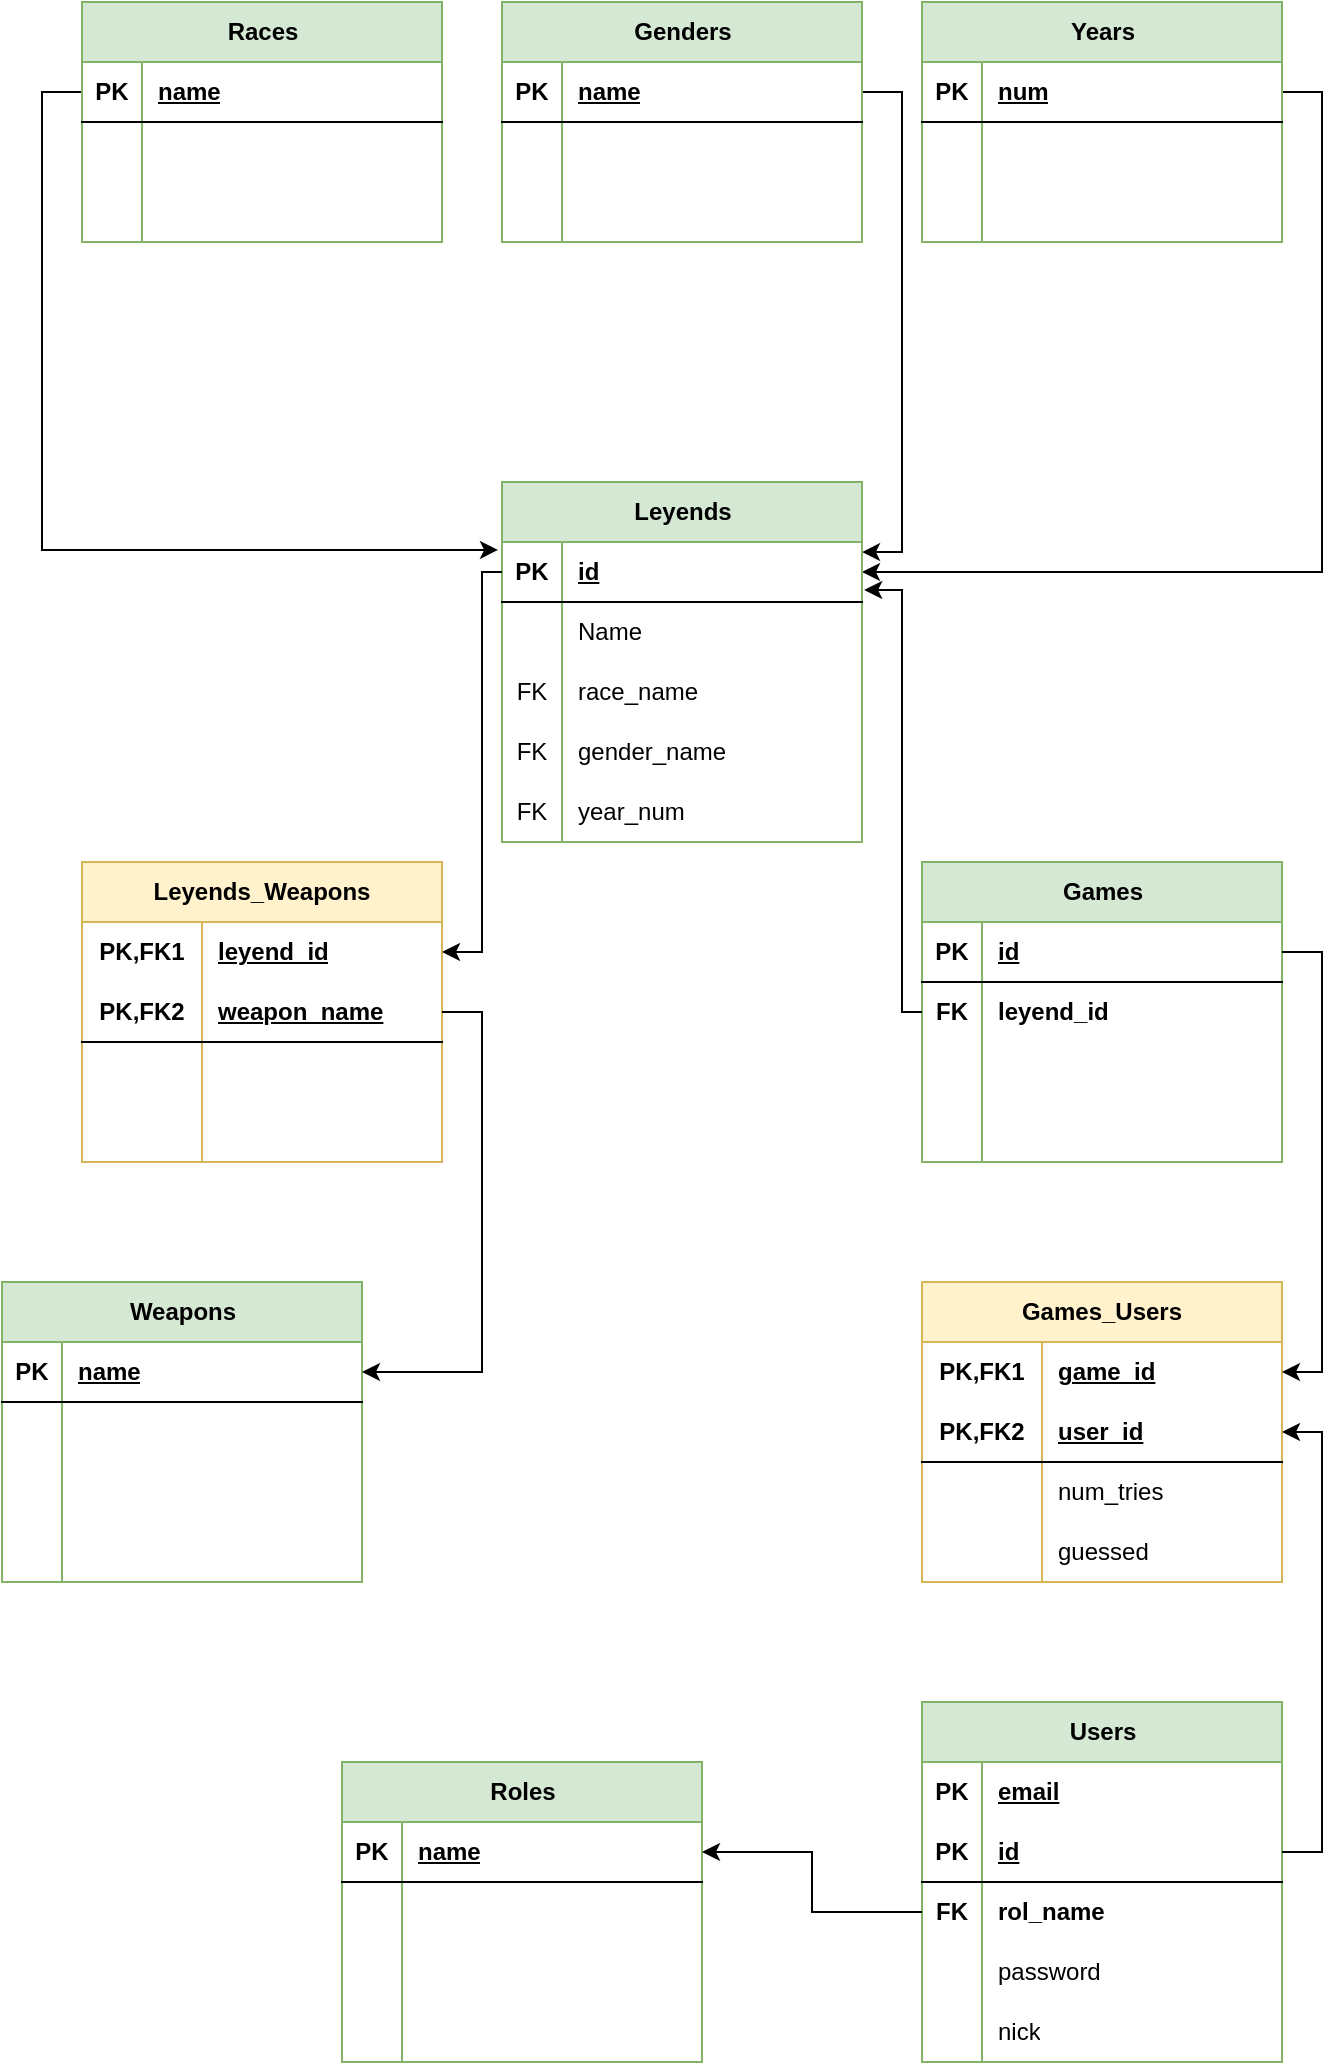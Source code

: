 <mxfile version="21.3.2" type="github">
  <diagram name="Página-1" id="zvZa4uPFHQT94W2VzFwk">
    <mxGraphModel dx="839" dy="446" grid="1" gridSize="10" guides="1" tooltips="1" connect="1" arrows="1" fold="1" page="1" pageScale="1" pageWidth="827" pageHeight="1169" math="0" shadow="0">
      <root>
        <mxCell id="0" />
        <mxCell id="1" parent="0" />
        <mxCell id="nG2-c7bgNQHxr9DaK_Fc-66" style="edgeStyle=orthogonalEdgeStyle;rounded=0;orthogonalLoop=1;jettySize=auto;html=1;entryX=-0.011;entryY=0.133;entryDx=0;entryDy=0;exitX=0;exitY=0.5;exitDx=0;exitDy=0;entryPerimeter=0;" parent="1" source="nG2-c7bgNQHxr9DaK_Fc-2" target="nG2-c7bgNQHxr9DaK_Fc-54" edge="1">
          <mxGeometry relative="1" as="geometry" />
        </mxCell>
        <mxCell id="nG2-c7bgNQHxr9DaK_Fc-1" value="Races" style="shape=table;startSize=30;container=1;collapsible=1;childLayout=tableLayout;fixedRows=1;rowLines=0;fontStyle=1;align=center;resizeLast=1;html=1;fillColor=#d5e8d4;strokeColor=#82b366;" parent="1" vertex="1">
          <mxGeometry x="70" y="80" width="180" height="120" as="geometry" />
        </mxCell>
        <mxCell id="nG2-c7bgNQHxr9DaK_Fc-2" value="" style="shape=tableRow;horizontal=0;startSize=0;swimlaneHead=0;swimlaneBody=0;fillColor=none;collapsible=0;dropTarget=0;points=[[0,0.5],[1,0.5]];portConstraint=eastwest;top=0;left=0;right=0;bottom=1;" parent="nG2-c7bgNQHxr9DaK_Fc-1" vertex="1">
          <mxGeometry y="30" width="180" height="30" as="geometry" />
        </mxCell>
        <mxCell id="nG2-c7bgNQHxr9DaK_Fc-3" value="PK" style="shape=partialRectangle;connectable=0;fillColor=none;top=0;left=0;bottom=0;right=0;fontStyle=1;overflow=hidden;whiteSpace=wrap;html=1;" parent="nG2-c7bgNQHxr9DaK_Fc-2" vertex="1">
          <mxGeometry width="30" height="30" as="geometry">
            <mxRectangle width="30" height="30" as="alternateBounds" />
          </mxGeometry>
        </mxCell>
        <mxCell id="nG2-c7bgNQHxr9DaK_Fc-4" value="name" style="shape=partialRectangle;connectable=0;fillColor=none;top=0;left=0;bottom=0;right=0;align=left;spacingLeft=6;fontStyle=5;overflow=hidden;whiteSpace=wrap;html=1;" parent="nG2-c7bgNQHxr9DaK_Fc-2" vertex="1">
          <mxGeometry x="30" width="150" height="30" as="geometry">
            <mxRectangle width="150" height="30" as="alternateBounds" />
          </mxGeometry>
        </mxCell>
        <mxCell id="nG2-c7bgNQHxr9DaK_Fc-8" value="" style="shape=tableRow;horizontal=0;startSize=0;swimlaneHead=0;swimlaneBody=0;fillColor=none;collapsible=0;dropTarget=0;points=[[0,0.5],[1,0.5]];portConstraint=eastwest;top=0;left=0;right=0;bottom=0;" parent="nG2-c7bgNQHxr9DaK_Fc-1" vertex="1">
          <mxGeometry y="60" width="180" height="30" as="geometry" />
        </mxCell>
        <mxCell id="nG2-c7bgNQHxr9DaK_Fc-9" value="" style="shape=partialRectangle;connectable=0;fillColor=none;top=0;left=0;bottom=0;right=0;editable=1;overflow=hidden;whiteSpace=wrap;html=1;" parent="nG2-c7bgNQHxr9DaK_Fc-8" vertex="1">
          <mxGeometry width="30" height="30" as="geometry">
            <mxRectangle width="30" height="30" as="alternateBounds" />
          </mxGeometry>
        </mxCell>
        <mxCell id="nG2-c7bgNQHxr9DaK_Fc-10" value="" style="shape=partialRectangle;connectable=0;fillColor=none;top=0;left=0;bottom=0;right=0;align=left;spacingLeft=6;overflow=hidden;whiteSpace=wrap;html=1;" parent="nG2-c7bgNQHxr9DaK_Fc-8" vertex="1">
          <mxGeometry x="30" width="150" height="30" as="geometry">
            <mxRectangle width="150" height="30" as="alternateBounds" />
          </mxGeometry>
        </mxCell>
        <mxCell id="nG2-c7bgNQHxr9DaK_Fc-11" value="" style="shape=tableRow;horizontal=0;startSize=0;swimlaneHead=0;swimlaneBody=0;fillColor=none;collapsible=0;dropTarget=0;points=[[0,0.5],[1,0.5]];portConstraint=eastwest;top=0;left=0;right=0;bottom=0;" parent="nG2-c7bgNQHxr9DaK_Fc-1" vertex="1">
          <mxGeometry y="90" width="180" height="30" as="geometry" />
        </mxCell>
        <mxCell id="nG2-c7bgNQHxr9DaK_Fc-12" value="" style="shape=partialRectangle;connectable=0;fillColor=none;top=0;left=0;bottom=0;right=0;editable=1;overflow=hidden;whiteSpace=wrap;html=1;" parent="nG2-c7bgNQHxr9DaK_Fc-11" vertex="1">
          <mxGeometry width="30" height="30" as="geometry">
            <mxRectangle width="30" height="30" as="alternateBounds" />
          </mxGeometry>
        </mxCell>
        <mxCell id="nG2-c7bgNQHxr9DaK_Fc-13" value="" style="shape=partialRectangle;connectable=0;fillColor=none;top=0;left=0;bottom=0;right=0;align=left;spacingLeft=6;overflow=hidden;whiteSpace=wrap;html=1;" parent="nG2-c7bgNQHxr9DaK_Fc-11" vertex="1">
          <mxGeometry x="30" width="150" height="30" as="geometry">
            <mxRectangle width="150" height="30" as="alternateBounds" />
          </mxGeometry>
        </mxCell>
        <mxCell id="nG2-c7bgNQHxr9DaK_Fc-14" value="Leyends_Weapons" style="shape=table;startSize=30;container=1;collapsible=1;childLayout=tableLayout;fixedRows=1;rowLines=0;fontStyle=1;align=center;resizeLast=1;html=1;whiteSpace=wrap;fillColor=#fff2cc;strokeColor=#d6b656;" parent="1" vertex="1">
          <mxGeometry x="70" y="510" width="180" height="150" as="geometry" />
        </mxCell>
        <mxCell id="nG2-c7bgNQHxr9DaK_Fc-15" value="" style="shape=tableRow;horizontal=0;startSize=0;swimlaneHead=0;swimlaneBody=0;fillColor=none;collapsible=0;dropTarget=0;points=[[0,0.5],[1,0.5]];portConstraint=eastwest;top=0;left=0;right=0;bottom=0;html=1;" parent="nG2-c7bgNQHxr9DaK_Fc-14" vertex="1">
          <mxGeometry y="30" width="180" height="30" as="geometry" />
        </mxCell>
        <mxCell id="nG2-c7bgNQHxr9DaK_Fc-16" value="PK,FK1" style="shape=partialRectangle;connectable=0;fillColor=none;top=0;left=0;bottom=0;right=0;fontStyle=1;overflow=hidden;html=1;whiteSpace=wrap;" parent="nG2-c7bgNQHxr9DaK_Fc-15" vertex="1">
          <mxGeometry width="60" height="30" as="geometry">
            <mxRectangle width="60" height="30" as="alternateBounds" />
          </mxGeometry>
        </mxCell>
        <mxCell id="nG2-c7bgNQHxr9DaK_Fc-17" value="&lt;b style=&quot;border-color: var(--border-color);&quot;&gt;leyend_id&lt;/b&gt;" style="shape=partialRectangle;connectable=0;fillColor=none;top=0;left=0;bottom=0;right=0;align=left;spacingLeft=6;fontStyle=5;overflow=hidden;html=1;whiteSpace=wrap;" parent="nG2-c7bgNQHxr9DaK_Fc-15" vertex="1">
          <mxGeometry x="60" width="120" height="30" as="geometry">
            <mxRectangle width="120" height="30" as="alternateBounds" />
          </mxGeometry>
        </mxCell>
        <mxCell id="nG2-c7bgNQHxr9DaK_Fc-18" value="" style="shape=tableRow;horizontal=0;startSize=0;swimlaneHead=0;swimlaneBody=0;fillColor=none;collapsible=0;dropTarget=0;points=[[0,0.5],[1,0.5]];portConstraint=eastwest;top=0;left=0;right=0;bottom=1;html=1;" parent="nG2-c7bgNQHxr9DaK_Fc-14" vertex="1">
          <mxGeometry y="60" width="180" height="30" as="geometry" />
        </mxCell>
        <mxCell id="nG2-c7bgNQHxr9DaK_Fc-19" value="PK,FK2" style="shape=partialRectangle;connectable=0;fillColor=none;top=0;left=0;bottom=0;right=0;fontStyle=1;overflow=hidden;html=1;whiteSpace=wrap;" parent="nG2-c7bgNQHxr9DaK_Fc-18" vertex="1">
          <mxGeometry width="60" height="30" as="geometry">
            <mxRectangle width="60" height="30" as="alternateBounds" />
          </mxGeometry>
        </mxCell>
        <mxCell id="nG2-c7bgNQHxr9DaK_Fc-20" value="weapon_name" style="shape=partialRectangle;connectable=0;fillColor=none;top=0;left=0;bottom=0;right=0;align=left;spacingLeft=6;fontStyle=5;overflow=hidden;html=1;whiteSpace=wrap;" parent="nG2-c7bgNQHxr9DaK_Fc-18" vertex="1">
          <mxGeometry x="60" width="120" height="30" as="geometry">
            <mxRectangle width="120" height="30" as="alternateBounds" />
          </mxGeometry>
        </mxCell>
        <mxCell id="nG2-c7bgNQHxr9DaK_Fc-21" value="" style="shape=tableRow;horizontal=0;startSize=0;swimlaneHead=0;swimlaneBody=0;fillColor=none;collapsible=0;dropTarget=0;points=[[0,0.5],[1,0.5]];portConstraint=eastwest;top=0;left=0;right=0;bottom=0;html=1;" parent="nG2-c7bgNQHxr9DaK_Fc-14" vertex="1">
          <mxGeometry y="90" width="180" height="30" as="geometry" />
        </mxCell>
        <mxCell id="nG2-c7bgNQHxr9DaK_Fc-22" value="" style="shape=partialRectangle;connectable=0;fillColor=none;top=0;left=0;bottom=0;right=0;editable=1;overflow=hidden;html=1;whiteSpace=wrap;" parent="nG2-c7bgNQHxr9DaK_Fc-21" vertex="1">
          <mxGeometry width="60" height="30" as="geometry">
            <mxRectangle width="60" height="30" as="alternateBounds" />
          </mxGeometry>
        </mxCell>
        <mxCell id="nG2-c7bgNQHxr9DaK_Fc-23" value="" style="shape=partialRectangle;connectable=0;fillColor=none;top=0;left=0;bottom=0;right=0;align=left;spacingLeft=6;overflow=hidden;html=1;whiteSpace=wrap;" parent="nG2-c7bgNQHxr9DaK_Fc-21" vertex="1">
          <mxGeometry x="60" width="120" height="30" as="geometry">
            <mxRectangle width="120" height="30" as="alternateBounds" />
          </mxGeometry>
        </mxCell>
        <mxCell id="nG2-c7bgNQHxr9DaK_Fc-24" value="" style="shape=tableRow;horizontal=0;startSize=0;swimlaneHead=0;swimlaneBody=0;fillColor=none;collapsible=0;dropTarget=0;points=[[0,0.5],[1,0.5]];portConstraint=eastwest;top=0;left=0;right=0;bottom=0;html=1;" parent="nG2-c7bgNQHxr9DaK_Fc-14" vertex="1">
          <mxGeometry y="120" width="180" height="30" as="geometry" />
        </mxCell>
        <mxCell id="nG2-c7bgNQHxr9DaK_Fc-25" value="" style="shape=partialRectangle;connectable=0;fillColor=none;top=0;left=0;bottom=0;right=0;editable=1;overflow=hidden;html=1;whiteSpace=wrap;" parent="nG2-c7bgNQHxr9DaK_Fc-24" vertex="1">
          <mxGeometry width="60" height="30" as="geometry">
            <mxRectangle width="60" height="30" as="alternateBounds" />
          </mxGeometry>
        </mxCell>
        <mxCell id="nG2-c7bgNQHxr9DaK_Fc-26" value="" style="shape=partialRectangle;connectable=0;fillColor=none;top=0;left=0;bottom=0;right=0;align=left;spacingLeft=6;overflow=hidden;html=1;whiteSpace=wrap;" parent="nG2-c7bgNQHxr9DaK_Fc-24" vertex="1">
          <mxGeometry x="60" width="120" height="30" as="geometry">
            <mxRectangle width="120" height="30" as="alternateBounds" />
          </mxGeometry>
        </mxCell>
        <mxCell id="nG2-c7bgNQHxr9DaK_Fc-67" style="edgeStyle=orthogonalEdgeStyle;rounded=0;orthogonalLoop=1;jettySize=auto;html=1;entryX=1;entryY=0.167;entryDx=0;entryDy=0;exitX=1;exitY=0.5;exitDx=0;exitDy=0;entryPerimeter=0;" parent="1" source="nG2-c7bgNQHxr9DaK_Fc-28" target="nG2-c7bgNQHxr9DaK_Fc-54" edge="1">
          <mxGeometry relative="1" as="geometry" />
        </mxCell>
        <mxCell id="nG2-c7bgNQHxr9DaK_Fc-27" value="Genders" style="shape=table;startSize=30;container=1;collapsible=1;childLayout=tableLayout;fixedRows=1;rowLines=0;fontStyle=1;align=center;resizeLast=1;html=1;fillColor=#d5e8d4;strokeColor=#82b366;" parent="1" vertex="1">
          <mxGeometry x="280" y="80" width="180" height="120" as="geometry" />
        </mxCell>
        <mxCell id="nG2-c7bgNQHxr9DaK_Fc-28" value="" style="shape=tableRow;horizontal=0;startSize=0;swimlaneHead=0;swimlaneBody=0;fillColor=none;collapsible=0;dropTarget=0;points=[[0,0.5],[1,0.5]];portConstraint=eastwest;top=0;left=0;right=0;bottom=1;" parent="nG2-c7bgNQHxr9DaK_Fc-27" vertex="1">
          <mxGeometry y="30" width="180" height="30" as="geometry" />
        </mxCell>
        <mxCell id="nG2-c7bgNQHxr9DaK_Fc-29" value="PK" style="shape=partialRectangle;connectable=0;fillColor=none;top=0;left=0;bottom=0;right=0;fontStyle=1;overflow=hidden;whiteSpace=wrap;html=1;" parent="nG2-c7bgNQHxr9DaK_Fc-28" vertex="1">
          <mxGeometry width="30" height="30" as="geometry">
            <mxRectangle width="30" height="30" as="alternateBounds" />
          </mxGeometry>
        </mxCell>
        <mxCell id="nG2-c7bgNQHxr9DaK_Fc-30" value="name" style="shape=partialRectangle;connectable=0;fillColor=none;top=0;left=0;bottom=0;right=0;align=left;spacingLeft=6;fontStyle=5;overflow=hidden;whiteSpace=wrap;html=1;" parent="nG2-c7bgNQHxr9DaK_Fc-28" vertex="1">
          <mxGeometry x="30" width="150" height="30" as="geometry">
            <mxRectangle width="150" height="30" as="alternateBounds" />
          </mxGeometry>
        </mxCell>
        <mxCell id="nG2-c7bgNQHxr9DaK_Fc-34" value="" style="shape=tableRow;horizontal=0;startSize=0;swimlaneHead=0;swimlaneBody=0;fillColor=none;collapsible=0;dropTarget=0;points=[[0,0.5],[1,0.5]];portConstraint=eastwest;top=0;left=0;right=0;bottom=0;" parent="nG2-c7bgNQHxr9DaK_Fc-27" vertex="1">
          <mxGeometry y="60" width="180" height="30" as="geometry" />
        </mxCell>
        <mxCell id="nG2-c7bgNQHxr9DaK_Fc-35" value="" style="shape=partialRectangle;connectable=0;fillColor=none;top=0;left=0;bottom=0;right=0;editable=1;overflow=hidden;whiteSpace=wrap;html=1;" parent="nG2-c7bgNQHxr9DaK_Fc-34" vertex="1">
          <mxGeometry width="30" height="30" as="geometry">
            <mxRectangle width="30" height="30" as="alternateBounds" />
          </mxGeometry>
        </mxCell>
        <mxCell id="nG2-c7bgNQHxr9DaK_Fc-36" value="" style="shape=partialRectangle;connectable=0;fillColor=none;top=0;left=0;bottom=0;right=0;align=left;spacingLeft=6;overflow=hidden;whiteSpace=wrap;html=1;" parent="nG2-c7bgNQHxr9DaK_Fc-34" vertex="1">
          <mxGeometry x="30" width="150" height="30" as="geometry">
            <mxRectangle width="150" height="30" as="alternateBounds" />
          </mxGeometry>
        </mxCell>
        <mxCell id="nG2-c7bgNQHxr9DaK_Fc-37" value="" style="shape=tableRow;horizontal=0;startSize=0;swimlaneHead=0;swimlaneBody=0;fillColor=none;collapsible=0;dropTarget=0;points=[[0,0.5],[1,0.5]];portConstraint=eastwest;top=0;left=0;right=0;bottom=0;" parent="nG2-c7bgNQHxr9DaK_Fc-27" vertex="1">
          <mxGeometry y="90" width="180" height="30" as="geometry" />
        </mxCell>
        <mxCell id="nG2-c7bgNQHxr9DaK_Fc-38" value="" style="shape=partialRectangle;connectable=0;fillColor=none;top=0;left=0;bottom=0;right=0;editable=1;overflow=hidden;whiteSpace=wrap;html=1;" parent="nG2-c7bgNQHxr9DaK_Fc-37" vertex="1">
          <mxGeometry width="30" height="30" as="geometry">
            <mxRectangle width="30" height="30" as="alternateBounds" />
          </mxGeometry>
        </mxCell>
        <mxCell id="nG2-c7bgNQHxr9DaK_Fc-39" value="" style="shape=partialRectangle;connectable=0;fillColor=none;top=0;left=0;bottom=0;right=0;align=left;spacingLeft=6;overflow=hidden;whiteSpace=wrap;html=1;" parent="nG2-c7bgNQHxr9DaK_Fc-37" vertex="1">
          <mxGeometry x="30" width="150" height="30" as="geometry">
            <mxRectangle width="150" height="30" as="alternateBounds" />
          </mxGeometry>
        </mxCell>
        <mxCell id="nG2-c7bgNQHxr9DaK_Fc-68" style="edgeStyle=orthogonalEdgeStyle;rounded=0;orthogonalLoop=1;jettySize=auto;html=1;entryX=1;entryY=0.5;entryDx=0;entryDy=0;exitX=1;exitY=0.5;exitDx=0;exitDy=0;" parent="1" source="nG2-c7bgNQHxr9DaK_Fc-41" target="nG2-c7bgNQHxr9DaK_Fc-54" edge="1">
          <mxGeometry relative="1" as="geometry" />
        </mxCell>
        <mxCell id="nG2-c7bgNQHxr9DaK_Fc-40" value="Years" style="shape=table;startSize=30;container=1;collapsible=1;childLayout=tableLayout;fixedRows=1;rowLines=0;fontStyle=1;align=center;resizeLast=1;html=1;fillColor=#d5e8d4;strokeColor=#82b366;" parent="1" vertex="1">
          <mxGeometry x="490" y="80" width="180" height="120" as="geometry" />
        </mxCell>
        <mxCell id="nG2-c7bgNQHxr9DaK_Fc-41" value="" style="shape=tableRow;horizontal=0;startSize=0;swimlaneHead=0;swimlaneBody=0;fillColor=none;collapsible=0;dropTarget=0;points=[[0,0.5],[1,0.5]];portConstraint=eastwest;top=0;left=0;right=0;bottom=1;" parent="nG2-c7bgNQHxr9DaK_Fc-40" vertex="1">
          <mxGeometry y="30" width="180" height="30" as="geometry" />
        </mxCell>
        <mxCell id="nG2-c7bgNQHxr9DaK_Fc-42" value="PK" style="shape=partialRectangle;connectable=0;fillColor=none;top=0;left=0;bottom=0;right=0;fontStyle=1;overflow=hidden;whiteSpace=wrap;html=1;" parent="nG2-c7bgNQHxr9DaK_Fc-41" vertex="1">
          <mxGeometry width="30" height="30" as="geometry">
            <mxRectangle width="30" height="30" as="alternateBounds" />
          </mxGeometry>
        </mxCell>
        <mxCell id="nG2-c7bgNQHxr9DaK_Fc-43" value="num" style="shape=partialRectangle;connectable=0;fillColor=none;top=0;left=0;bottom=0;right=0;align=left;spacingLeft=6;fontStyle=5;overflow=hidden;whiteSpace=wrap;html=1;" parent="nG2-c7bgNQHxr9DaK_Fc-41" vertex="1">
          <mxGeometry x="30" width="150" height="30" as="geometry">
            <mxRectangle width="150" height="30" as="alternateBounds" />
          </mxGeometry>
        </mxCell>
        <mxCell id="nG2-c7bgNQHxr9DaK_Fc-47" value="" style="shape=tableRow;horizontal=0;startSize=0;swimlaneHead=0;swimlaneBody=0;fillColor=none;collapsible=0;dropTarget=0;points=[[0,0.5],[1,0.5]];portConstraint=eastwest;top=0;left=0;right=0;bottom=0;" parent="nG2-c7bgNQHxr9DaK_Fc-40" vertex="1">
          <mxGeometry y="60" width="180" height="30" as="geometry" />
        </mxCell>
        <mxCell id="nG2-c7bgNQHxr9DaK_Fc-48" value="" style="shape=partialRectangle;connectable=0;fillColor=none;top=0;left=0;bottom=0;right=0;editable=1;overflow=hidden;whiteSpace=wrap;html=1;" parent="nG2-c7bgNQHxr9DaK_Fc-47" vertex="1">
          <mxGeometry width="30" height="30" as="geometry">
            <mxRectangle width="30" height="30" as="alternateBounds" />
          </mxGeometry>
        </mxCell>
        <mxCell id="nG2-c7bgNQHxr9DaK_Fc-49" value="" style="shape=partialRectangle;connectable=0;fillColor=none;top=0;left=0;bottom=0;right=0;align=left;spacingLeft=6;overflow=hidden;whiteSpace=wrap;html=1;" parent="nG2-c7bgNQHxr9DaK_Fc-47" vertex="1">
          <mxGeometry x="30" width="150" height="30" as="geometry">
            <mxRectangle width="150" height="30" as="alternateBounds" />
          </mxGeometry>
        </mxCell>
        <mxCell id="nG2-c7bgNQHxr9DaK_Fc-50" value="" style="shape=tableRow;horizontal=0;startSize=0;swimlaneHead=0;swimlaneBody=0;fillColor=none;collapsible=0;dropTarget=0;points=[[0,0.5],[1,0.5]];portConstraint=eastwest;top=0;left=0;right=0;bottom=0;" parent="nG2-c7bgNQHxr9DaK_Fc-40" vertex="1">
          <mxGeometry y="90" width="180" height="30" as="geometry" />
        </mxCell>
        <mxCell id="nG2-c7bgNQHxr9DaK_Fc-51" value="" style="shape=partialRectangle;connectable=0;fillColor=none;top=0;left=0;bottom=0;right=0;editable=1;overflow=hidden;whiteSpace=wrap;html=1;" parent="nG2-c7bgNQHxr9DaK_Fc-50" vertex="1">
          <mxGeometry width="30" height="30" as="geometry">
            <mxRectangle width="30" height="30" as="alternateBounds" />
          </mxGeometry>
        </mxCell>
        <mxCell id="nG2-c7bgNQHxr9DaK_Fc-52" value="" style="shape=partialRectangle;connectable=0;fillColor=none;top=0;left=0;bottom=0;right=0;align=left;spacingLeft=6;overflow=hidden;whiteSpace=wrap;html=1;" parent="nG2-c7bgNQHxr9DaK_Fc-50" vertex="1">
          <mxGeometry x="30" width="150" height="30" as="geometry">
            <mxRectangle width="150" height="30" as="alternateBounds" />
          </mxGeometry>
        </mxCell>
        <mxCell id="nG2-c7bgNQHxr9DaK_Fc-53" value="Leyends" style="shape=table;startSize=30;container=1;collapsible=1;childLayout=tableLayout;fixedRows=1;rowLines=0;fontStyle=1;align=center;resizeLast=1;html=1;fillColor=#d5e8d4;strokeColor=#82b366;" parent="1" vertex="1">
          <mxGeometry x="280" y="320" width="180" height="180" as="geometry" />
        </mxCell>
        <mxCell id="nG2-c7bgNQHxr9DaK_Fc-54" value="" style="shape=tableRow;horizontal=0;startSize=0;swimlaneHead=0;swimlaneBody=0;fillColor=none;collapsible=0;dropTarget=0;points=[[0,0.5],[1,0.5]];portConstraint=eastwest;top=0;left=0;right=0;bottom=1;" parent="nG2-c7bgNQHxr9DaK_Fc-53" vertex="1">
          <mxGeometry y="30" width="180" height="30" as="geometry" />
        </mxCell>
        <mxCell id="nG2-c7bgNQHxr9DaK_Fc-55" value="PK" style="shape=partialRectangle;connectable=0;fillColor=none;top=0;left=0;bottom=0;right=0;fontStyle=1;overflow=hidden;whiteSpace=wrap;html=1;" parent="nG2-c7bgNQHxr9DaK_Fc-54" vertex="1">
          <mxGeometry width="30" height="30" as="geometry">
            <mxRectangle width="30" height="30" as="alternateBounds" />
          </mxGeometry>
        </mxCell>
        <mxCell id="nG2-c7bgNQHxr9DaK_Fc-56" value="id" style="shape=partialRectangle;connectable=0;fillColor=none;top=0;left=0;bottom=0;right=0;align=left;spacingLeft=6;fontStyle=5;overflow=hidden;whiteSpace=wrap;html=1;" parent="nG2-c7bgNQHxr9DaK_Fc-54" vertex="1">
          <mxGeometry x="30" width="150" height="30" as="geometry">
            <mxRectangle width="150" height="30" as="alternateBounds" />
          </mxGeometry>
        </mxCell>
        <mxCell id="nG2-c7bgNQHxr9DaK_Fc-60" value="" style="shape=tableRow;horizontal=0;startSize=0;swimlaneHead=0;swimlaneBody=0;fillColor=none;collapsible=0;dropTarget=0;points=[[0,0.5],[1,0.5]];portConstraint=eastwest;top=0;left=0;right=0;bottom=0;" parent="nG2-c7bgNQHxr9DaK_Fc-53" vertex="1">
          <mxGeometry y="60" width="180" height="30" as="geometry" />
        </mxCell>
        <mxCell id="nG2-c7bgNQHxr9DaK_Fc-61" value="" style="shape=partialRectangle;connectable=0;fillColor=none;top=0;left=0;bottom=0;right=0;editable=1;overflow=hidden;whiteSpace=wrap;html=1;" parent="nG2-c7bgNQHxr9DaK_Fc-60" vertex="1">
          <mxGeometry width="30" height="30" as="geometry">
            <mxRectangle width="30" height="30" as="alternateBounds" />
          </mxGeometry>
        </mxCell>
        <mxCell id="nG2-c7bgNQHxr9DaK_Fc-62" value="Name" style="shape=partialRectangle;connectable=0;fillColor=none;top=0;left=0;bottom=0;right=0;align=left;spacingLeft=6;overflow=hidden;whiteSpace=wrap;html=1;" parent="nG2-c7bgNQHxr9DaK_Fc-60" vertex="1">
          <mxGeometry x="30" width="150" height="30" as="geometry">
            <mxRectangle width="150" height="30" as="alternateBounds" />
          </mxGeometry>
        </mxCell>
        <mxCell id="2w2HnvC0w_icVCzTSo66-1" value="" style="shape=tableRow;horizontal=0;startSize=0;swimlaneHead=0;swimlaneBody=0;fillColor=none;collapsible=0;dropTarget=0;points=[[0,0.5],[1,0.5]];portConstraint=eastwest;top=0;left=0;right=0;bottom=0;" vertex="1" parent="nG2-c7bgNQHxr9DaK_Fc-53">
          <mxGeometry y="90" width="180" height="30" as="geometry" />
        </mxCell>
        <mxCell id="2w2HnvC0w_icVCzTSo66-2" value="FK" style="shape=partialRectangle;connectable=0;fillColor=none;top=0;left=0;bottom=0;right=0;editable=1;overflow=hidden;whiteSpace=wrap;html=1;" vertex="1" parent="2w2HnvC0w_icVCzTSo66-1">
          <mxGeometry width="30" height="30" as="geometry">
            <mxRectangle width="30" height="30" as="alternateBounds" />
          </mxGeometry>
        </mxCell>
        <mxCell id="2w2HnvC0w_icVCzTSo66-3" value="race_name" style="shape=partialRectangle;connectable=0;fillColor=none;top=0;left=0;bottom=0;right=0;align=left;spacingLeft=6;overflow=hidden;whiteSpace=wrap;html=1;" vertex="1" parent="2w2HnvC0w_icVCzTSo66-1">
          <mxGeometry x="30" width="150" height="30" as="geometry">
            <mxRectangle width="150" height="30" as="alternateBounds" />
          </mxGeometry>
        </mxCell>
        <mxCell id="2w2HnvC0w_icVCzTSo66-4" value="" style="shape=tableRow;horizontal=0;startSize=0;swimlaneHead=0;swimlaneBody=0;fillColor=none;collapsible=0;dropTarget=0;points=[[0,0.5],[1,0.5]];portConstraint=eastwest;top=0;left=0;right=0;bottom=0;" vertex="1" parent="nG2-c7bgNQHxr9DaK_Fc-53">
          <mxGeometry y="120" width="180" height="30" as="geometry" />
        </mxCell>
        <mxCell id="2w2HnvC0w_icVCzTSo66-5" value="FK" style="shape=partialRectangle;connectable=0;fillColor=none;top=0;left=0;bottom=0;right=0;editable=1;overflow=hidden;whiteSpace=wrap;html=1;" vertex="1" parent="2w2HnvC0w_icVCzTSo66-4">
          <mxGeometry width="30" height="30" as="geometry">
            <mxRectangle width="30" height="30" as="alternateBounds" />
          </mxGeometry>
        </mxCell>
        <mxCell id="2w2HnvC0w_icVCzTSo66-6" value="gender_name" style="shape=partialRectangle;connectable=0;fillColor=none;top=0;left=0;bottom=0;right=0;align=left;spacingLeft=6;overflow=hidden;whiteSpace=wrap;html=1;" vertex="1" parent="2w2HnvC0w_icVCzTSo66-4">
          <mxGeometry x="30" width="150" height="30" as="geometry">
            <mxRectangle width="150" height="30" as="alternateBounds" />
          </mxGeometry>
        </mxCell>
        <mxCell id="2w2HnvC0w_icVCzTSo66-26" value="" style="shape=tableRow;horizontal=0;startSize=0;swimlaneHead=0;swimlaneBody=0;fillColor=none;collapsible=0;dropTarget=0;points=[[0,0.5],[1,0.5]];portConstraint=eastwest;top=0;left=0;right=0;bottom=0;" vertex="1" parent="nG2-c7bgNQHxr9DaK_Fc-53">
          <mxGeometry y="150" width="180" height="30" as="geometry" />
        </mxCell>
        <mxCell id="2w2HnvC0w_icVCzTSo66-27" value="FK" style="shape=partialRectangle;connectable=0;fillColor=none;top=0;left=0;bottom=0;right=0;editable=1;overflow=hidden;whiteSpace=wrap;html=1;" vertex="1" parent="2w2HnvC0w_icVCzTSo66-26">
          <mxGeometry width="30" height="30" as="geometry">
            <mxRectangle width="30" height="30" as="alternateBounds" />
          </mxGeometry>
        </mxCell>
        <mxCell id="2w2HnvC0w_icVCzTSo66-28" value="year_num" style="shape=partialRectangle;connectable=0;fillColor=none;top=0;left=0;bottom=0;right=0;align=left;spacingLeft=6;overflow=hidden;whiteSpace=wrap;html=1;" vertex="1" parent="2w2HnvC0w_icVCzTSo66-26">
          <mxGeometry x="30" width="150" height="30" as="geometry">
            <mxRectangle width="150" height="30" as="alternateBounds" />
          </mxGeometry>
        </mxCell>
        <mxCell id="nG2-c7bgNQHxr9DaK_Fc-69" value="Weapons" style="shape=table;startSize=30;container=1;collapsible=1;childLayout=tableLayout;fixedRows=1;rowLines=0;fontStyle=1;align=center;resizeLast=1;html=1;fillColor=#d5e8d4;strokeColor=#82b366;" parent="1" vertex="1">
          <mxGeometry x="30" y="720" width="180" height="150" as="geometry" />
        </mxCell>
        <mxCell id="nG2-c7bgNQHxr9DaK_Fc-70" value="" style="shape=tableRow;horizontal=0;startSize=0;swimlaneHead=0;swimlaneBody=0;fillColor=none;collapsible=0;dropTarget=0;points=[[0,0.5],[1,0.5]];portConstraint=eastwest;top=0;left=0;right=0;bottom=1;" parent="nG2-c7bgNQHxr9DaK_Fc-69" vertex="1">
          <mxGeometry y="30" width="180" height="30" as="geometry" />
        </mxCell>
        <mxCell id="nG2-c7bgNQHxr9DaK_Fc-71" value="PK" style="shape=partialRectangle;connectable=0;fillColor=none;top=0;left=0;bottom=0;right=0;fontStyle=1;overflow=hidden;whiteSpace=wrap;html=1;" parent="nG2-c7bgNQHxr9DaK_Fc-70" vertex="1">
          <mxGeometry width="30" height="30" as="geometry">
            <mxRectangle width="30" height="30" as="alternateBounds" />
          </mxGeometry>
        </mxCell>
        <mxCell id="nG2-c7bgNQHxr9DaK_Fc-72" value="name" style="shape=partialRectangle;connectable=0;fillColor=none;top=0;left=0;bottom=0;right=0;align=left;spacingLeft=6;fontStyle=5;overflow=hidden;whiteSpace=wrap;html=1;" parent="nG2-c7bgNQHxr9DaK_Fc-70" vertex="1">
          <mxGeometry x="30" width="150" height="30" as="geometry">
            <mxRectangle width="150" height="30" as="alternateBounds" />
          </mxGeometry>
        </mxCell>
        <mxCell id="nG2-c7bgNQHxr9DaK_Fc-73" value="" style="shape=tableRow;horizontal=0;startSize=0;swimlaneHead=0;swimlaneBody=0;fillColor=none;collapsible=0;dropTarget=0;points=[[0,0.5],[1,0.5]];portConstraint=eastwest;top=0;left=0;right=0;bottom=0;" parent="nG2-c7bgNQHxr9DaK_Fc-69" vertex="1">
          <mxGeometry y="60" width="180" height="30" as="geometry" />
        </mxCell>
        <mxCell id="nG2-c7bgNQHxr9DaK_Fc-74" value="" style="shape=partialRectangle;connectable=0;fillColor=none;top=0;left=0;bottom=0;right=0;editable=1;overflow=hidden;whiteSpace=wrap;html=1;" parent="nG2-c7bgNQHxr9DaK_Fc-73" vertex="1">
          <mxGeometry width="30" height="30" as="geometry">
            <mxRectangle width="30" height="30" as="alternateBounds" />
          </mxGeometry>
        </mxCell>
        <mxCell id="nG2-c7bgNQHxr9DaK_Fc-75" value="" style="shape=partialRectangle;connectable=0;fillColor=none;top=0;left=0;bottom=0;right=0;align=left;spacingLeft=6;overflow=hidden;whiteSpace=wrap;html=1;" parent="nG2-c7bgNQHxr9DaK_Fc-73" vertex="1">
          <mxGeometry x="30" width="150" height="30" as="geometry">
            <mxRectangle width="150" height="30" as="alternateBounds" />
          </mxGeometry>
        </mxCell>
        <mxCell id="nG2-c7bgNQHxr9DaK_Fc-76" value="" style="shape=tableRow;horizontal=0;startSize=0;swimlaneHead=0;swimlaneBody=0;fillColor=none;collapsible=0;dropTarget=0;points=[[0,0.5],[1,0.5]];portConstraint=eastwest;top=0;left=0;right=0;bottom=0;" parent="nG2-c7bgNQHxr9DaK_Fc-69" vertex="1">
          <mxGeometry y="90" width="180" height="30" as="geometry" />
        </mxCell>
        <mxCell id="nG2-c7bgNQHxr9DaK_Fc-77" value="" style="shape=partialRectangle;connectable=0;fillColor=none;top=0;left=0;bottom=0;right=0;editable=1;overflow=hidden;whiteSpace=wrap;html=1;" parent="nG2-c7bgNQHxr9DaK_Fc-76" vertex="1">
          <mxGeometry width="30" height="30" as="geometry">
            <mxRectangle width="30" height="30" as="alternateBounds" />
          </mxGeometry>
        </mxCell>
        <mxCell id="nG2-c7bgNQHxr9DaK_Fc-78" value="" style="shape=partialRectangle;connectable=0;fillColor=none;top=0;left=0;bottom=0;right=0;align=left;spacingLeft=6;overflow=hidden;whiteSpace=wrap;html=1;" parent="nG2-c7bgNQHxr9DaK_Fc-76" vertex="1">
          <mxGeometry x="30" width="150" height="30" as="geometry">
            <mxRectangle width="150" height="30" as="alternateBounds" />
          </mxGeometry>
        </mxCell>
        <mxCell id="nG2-c7bgNQHxr9DaK_Fc-79" value="" style="shape=tableRow;horizontal=0;startSize=0;swimlaneHead=0;swimlaneBody=0;fillColor=none;collapsible=0;dropTarget=0;points=[[0,0.5],[1,0.5]];portConstraint=eastwest;top=0;left=0;right=0;bottom=0;" parent="nG2-c7bgNQHxr9DaK_Fc-69" vertex="1">
          <mxGeometry y="120" width="180" height="30" as="geometry" />
        </mxCell>
        <mxCell id="nG2-c7bgNQHxr9DaK_Fc-80" value="" style="shape=partialRectangle;connectable=0;fillColor=none;top=0;left=0;bottom=0;right=0;editable=1;overflow=hidden;whiteSpace=wrap;html=1;" parent="nG2-c7bgNQHxr9DaK_Fc-79" vertex="1">
          <mxGeometry width="30" height="30" as="geometry">
            <mxRectangle width="30" height="30" as="alternateBounds" />
          </mxGeometry>
        </mxCell>
        <mxCell id="nG2-c7bgNQHxr9DaK_Fc-81" value="" style="shape=partialRectangle;connectable=0;fillColor=none;top=0;left=0;bottom=0;right=0;align=left;spacingLeft=6;overflow=hidden;whiteSpace=wrap;html=1;" parent="nG2-c7bgNQHxr9DaK_Fc-79" vertex="1">
          <mxGeometry x="30" width="150" height="30" as="geometry">
            <mxRectangle width="150" height="30" as="alternateBounds" />
          </mxGeometry>
        </mxCell>
        <mxCell id="nG2-c7bgNQHxr9DaK_Fc-82" style="edgeStyle=orthogonalEdgeStyle;rounded=0;orthogonalLoop=1;jettySize=auto;html=1;entryX=1;entryY=0.5;entryDx=0;entryDy=0;" parent="1" source="nG2-c7bgNQHxr9DaK_Fc-54" target="nG2-c7bgNQHxr9DaK_Fc-15" edge="1">
          <mxGeometry relative="1" as="geometry">
            <Array as="points">
              <mxPoint x="270" y="365" />
              <mxPoint x="270" y="555" />
            </Array>
          </mxGeometry>
        </mxCell>
        <mxCell id="nG2-c7bgNQHxr9DaK_Fc-83" style="edgeStyle=orthogonalEdgeStyle;rounded=0;orthogonalLoop=1;jettySize=auto;html=1;entryX=1;entryY=0.5;entryDx=0;entryDy=0;exitX=1;exitY=0.5;exitDx=0;exitDy=0;" parent="1" source="nG2-c7bgNQHxr9DaK_Fc-18" target="nG2-c7bgNQHxr9DaK_Fc-70" edge="1">
          <mxGeometry relative="1" as="geometry" />
        </mxCell>
        <mxCell id="nG2-c7bgNQHxr9DaK_Fc-84" value="Games" style="shape=table;startSize=30;container=1;collapsible=1;childLayout=tableLayout;fixedRows=1;rowLines=0;fontStyle=1;align=center;resizeLast=1;html=1;fillColor=#d5e8d4;strokeColor=#82b366;" parent="1" vertex="1">
          <mxGeometry x="490" y="510" width="180" height="150" as="geometry" />
        </mxCell>
        <mxCell id="nG2-c7bgNQHxr9DaK_Fc-85" value="" style="shape=tableRow;horizontal=0;startSize=0;swimlaneHead=0;swimlaneBody=0;fillColor=none;collapsible=0;dropTarget=0;points=[[0,0.5],[1,0.5]];portConstraint=eastwest;top=0;left=0;right=0;bottom=1;" parent="nG2-c7bgNQHxr9DaK_Fc-84" vertex="1">
          <mxGeometry y="30" width="180" height="30" as="geometry" />
        </mxCell>
        <mxCell id="nG2-c7bgNQHxr9DaK_Fc-86" value="PK" style="shape=partialRectangle;connectable=0;fillColor=none;top=0;left=0;bottom=0;right=0;fontStyle=1;overflow=hidden;whiteSpace=wrap;html=1;" parent="nG2-c7bgNQHxr9DaK_Fc-85" vertex="1">
          <mxGeometry width="30" height="30" as="geometry">
            <mxRectangle width="30" height="30" as="alternateBounds" />
          </mxGeometry>
        </mxCell>
        <mxCell id="nG2-c7bgNQHxr9DaK_Fc-87" value="id" style="shape=partialRectangle;connectable=0;fillColor=none;top=0;left=0;bottom=0;right=0;align=left;spacingLeft=6;fontStyle=5;overflow=hidden;whiteSpace=wrap;html=1;" parent="nG2-c7bgNQHxr9DaK_Fc-85" vertex="1">
          <mxGeometry x="30" width="150" height="30" as="geometry">
            <mxRectangle width="150" height="30" as="alternateBounds" />
          </mxGeometry>
        </mxCell>
        <mxCell id="nG2-c7bgNQHxr9DaK_Fc-88" value="" style="shape=tableRow;horizontal=0;startSize=0;swimlaneHead=0;swimlaneBody=0;fillColor=none;collapsible=0;dropTarget=0;points=[[0,0.5],[1,0.5]];portConstraint=eastwest;top=0;left=0;right=0;bottom=0;" parent="nG2-c7bgNQHxr9DaK_Fc-84" vertex="1">
          <mxGeometry y="60" width="180" height="30" as="geometry" />
        </mxCell>
        <mxCell id="nG2-c7bgNQHxr9DaK_Fc-89" value="&lt;b&gt;FK&lt;/b&gt;" style="shape=partialRectangle;connectable=0;fillColor=none;top=0;left=0;bottom=0;right=0;editable=1;overflow=hidden;whiteSpace=wrap;html=1;" parent="nG2-c7bgNQHxr9DaK_Fc-88" vertex="1">
          <mxGeometry width="30" height="30" as="geometry">
            <mxRectangle width="30" height="30" as="alternateBounds" />
          </mxGeometry>
        </mxCell>
        <mxCell id="nG2-c7bgNQHxr9DaK_Fc-90" value="&lt;b&gt;leyend_id&lt;/b&gt;" style="shape=partialRectangle;connectable=0;fillColor=none;top=0;left=0;bottom=0;right=0;align=left;spacingLeft=6;overflow=hidden;whiteSpace=wrap;html=1;" parent="nG2-c7bgNQHxr9DaK_Fc-88" vertex="1">
          <mxGeometry x="30" width="150" height="30" as="geometry">
            <mxRectangle width="150" height="30" as="alternateBounds" />
          </mxGeometry>
        </mxCell>
        <mxCell id="nG2-c7bgNQHxr9DaK_Fc-91" value="" style="shape=tableRow;horizontal=0;startSize=0;swimlaneHead=0;swimlaneBody=0;fillColor=none;collapsible=0;dropTarget=0;points=[[0,0.5],[1,0.5]];portConstraint=eastwest;top=0;left=0;right=0;bottom=0;" parent="nG2-c7bgNQHxr9DaK_Fc-84" vertex="1">
          <mxGeometry y="90" width="180" height="30" as="geometry" />
        </mxCell>
        <mxCell id="nG2-c7bgNQHxr9DaK_Fc-92" value="" style="shape=partialRectangle;connectable=0;fillColor=none;top=0;left=0;bottom=0;right=0;editable=1;overflow=hidden;whiteSpace=wrap;html=1;" parent="nG2-c7bgNQHxr9DaK_Fc-91" vertex="1">
          <mxGeometry width="30" height="30" as="geometry">
            <mxRectangle width="30" height="30" as="alternateBounds" />
          </mxGeometry>
        </mxCell>
        <mxCell id="nG2-c7bgNQHxr9DaK_Fc-93" value="" style="shape=partialRectangle;connectable=0;fillColor=none;top=0;left=0;bottom=0;right=0;align=left;spacingLeft=6;overflow=hidden;whiteSpace=wrap;html=1;" parent="nG2-c7bgNQHxr9DaK_Fc-91" vertex="1">
          <mxGeometry x="30" width="150" height="30" as="geometry">
            <mxRectangle width="150" height="30" as="alternateBounds" />
          </mxGeometry>
        </mxCell>
        <mxCell id="nG2-c7bgNQHxr9DaK_Fc-94" value="" style="shape=tableRow;horizontal=0;startSize=0;swimlaneHead=0;swimlaneBody=0;fillColor=none;collapsible=0;dropTarget=0;points=[[0,0.5],[1,0.5]];portConstraint=eastwest;top=0;left=0;right=0;bottom=0;" parent="nG2-c7bgNQHxr9DaK_Fc-84" vertex="1">
          <mxGeometry y="120" width="180" height="30" as="geometry" />
        </mxCell>
        <mxCell id="nG2-c7bgNQHxr9DaK_Fc-95" value="" style="shape=partialRectangle;connectable=0;fillColor=none;top=0;left=0;bottom=0;right=0;editable=1;overflow=hidden;whiteSpace=wrap;html=1;" parent="nG2-c7bgNQHxr9DaK_Fc-94" vertex="1">
          <mxGeometry width="30" height="30" as="geometry">
            <mxRectangle width="30" height="30" as="alternateBounds" />
          </mxGeometry>
        </mxCell>
        <mxCell id="nG2-c7bgNQHxr9DaK_Fc-96" value="" style="shape=partialRectangle;connectable=0;fillColor=none;top=0;left=0;bottom=0;right=0;align=left;spacingLeft=6;overflow=hidden;whiteSpace=wrap;html=1;" parent="nG2-c7bgNQHxr9DaK_Fc-94" vertex="1">
          <mxGeometry x="30" width="150" height="30" as="geometry">
            <mxRectangle width="150" height="30" as="alternateBounds" />
          </mxGeometry>
        </mxCell>
        <mxCell id="nG2-c7bgNQHxr9DaK_Fc-97" style="edgeStyle=orthogonalEdgeStyle;rounded=0;orthogonalLoop=1;jettySize=auto;html=1;entryX=1.006;entryY=0.8;entryDx=0;entryDy=0;entryPerimeter=0;" parent="1" source="nG2-c7bgNQHxr9DaK_Fc-88" target="nG2-c7bgNQHxr9DaK_Fc-54" edge="1">
          <mxGeometry relative="1" as="geometry">
            <Array as="points">
              <mxPoint x="480" y="585" />
              <mxPoint x="480" y="374" />
            </Array>
          </mxGeometry>
        </mxCell>
        <mxCell id="nG2-c7bgNQHxr9DaK_Fc-98" value="Games_Users" style="shape=table;startSize=30;container=1;collapsible=1;childLayout=tableLayout;fixedRows=1;rowLines=0;fontStyle=1;align=center;resizeLast=1;html=1;whiteSpace=wrap;fillColor=#fff2cc;strokeColor=#d6b656;" parent="1" vertex="1">
          <mxGeometry x="490" y="720" width="180" height="150" as="geometry" />
        </mxCell>
        <mxCell id="nG2-c7bgNQHxr9DaK_Fc-99" value="" style="shape=tableRow;horizontal=0;startSize=0;swimlaneHead=0;swimlaneBody=0;fillColor=none;collapsible=0;dropTarget=0;points=[[0,0.5],[1,0.5]];portConstraint=eastwest;top=0;left=0;right=0;bottom=0;html=1;" parent="nG2-c7bgNQHxr9DaK_Fc-98" vertex="1">
          <mxGeometry y="30" width="180" height="30" as="geometry" />
        </mxCell>
        <mxCell id="nG2-c7bgNQHxr9DaK_Fc-100" value="PK,FK1" style="shape=partialRectangle;connectable=0;fillColor=none;top=0;left=0;bottom=0;right=0;fontStyle=1;overflow=hidden;html=1;whiteSpace=wrap;" parent="nG2-c7bgNQHxr9DaK_Fc-99" vertex="1">
          <mxGeometry width="60" height="30" as="geometry">
            <mxRectangle width="60" height="30" as="alternateBounds" />
          </mxGeometry>
        </mxCell>
        <mxCell id="nG2-c7bgNQHxr9DaK_Fc-101" value="game_id" style="shape=partialRectangle;connectable=0;fillColor=none;top=0;left=0;bottom=0;right=0;align=left;spacingLeft=6;fontStyle=5;overflow=hidden;html=1;whiteSpace=wrap;" parent="nG2-c7bgNQHxr9DaK_Fc-99" vertex="1">
          <mxGeometry x="60" width="120" height="30" as="geometry">
            <mxRectangle width="120" height="30" as="alternateBounds" />
          </mxGeometry>
        </mxCell>
        <mxCell id="nG2-c7bgNQHxr9DaK_Fc-102" value="" style="shape=tableRow;horizontal=0;startSize=0;swimlaneHead=0;swimlaneBody=0;fillColor=none;collapsible=0;dropTarget=0;points=[[0,0.5],[1,0.5]];portConstraint=eastwest;top=0;left=0;right=0;bottom=1;html=1;" parent="nG2-c7bgNQHxr9DaK_Fc-98" vertex="1">
          <mxGeometry y="60" width="180" height="30" as="geometry" />
        </mxCell>
        <mxCell id="nG2-c7bgNQHxr9DaK_Fc-103" value="PK,FK2" style="shape=partialRectangle;connectable=0;fillColor=none;top=0;left=0;bottom=0;right=0;fontStyle=1;overflow=hidden;html=1;whiteSpace=wrap;" parent="nG2-c7bgNQHxr9DaK_Fc-102" vertex="1">
          <mxGeometry width="60" height="30" as="geometry">
            <mxRectangle width="60" height="30" as="alternateBounds" />
          </mxGeometry>
        </mxCell>
        <mxCell id="nG2-c7bgNQHxr9DaK_Fc-104" value="user_id" style="shape=partialRectangle;connectable=0;fillColor=none;top=0;left=0;bottom=0;right=0;align=left;spacingLeft=6;fontStyle=5;overflow=hidden;html=1;whiteSpace=wrap;" parent="nG2-c7bgNQHxr9DaK_Fc-102" vertex="1">
          <mxGeometry x="60" width="120" height="30" as="geometry">
            <mxRectangle width="120" height="30" as="alternateBounds" />
          </mxGeometry>
        </mxCell>
        <mxCell id="nG2-c7bgNQHxr9DaK_Fc-105" value="" style="shape=tableRow;horizontal=0;startSize=0;swimlaneHead=0;swimlaneBody=0;fillColor=none;collapsible=0;dropTarget=0;points=[[0,0.5],[1,0.5]];portConstraint=eastwest;top=0;left=0;right=0;bottom=0;html=1;" parent="nG2-c7bgNQHxr9DaK_Fc-98" vertex="1">
          <mxGeometry y="90" width="180" height="30" as="geometry" />
        </mxCell>
        <mxCell id="nG2-c7bgNQHxr9DaK_Fc-106" value="" style="shape=partialRectangle;connectable=0;fillColor=none;top=0;left=0;bottom=0;right=0;editable=1;overflow=hidden;html=1;whiteSpace=wrap;" parent="nG2-c7bgNQHxr9DaK_Fc-105" vertex="1">
          <mxGeometry width="60" height="30" as="geometry">
            <mxRectangle width="60" height="30" as="alternateBounds" />
          </mxGeometry>
        </mxCell>
        <mxCell id="nG2-c7bgNQHxr9DaK_Fc-107" value="num_tries" style="shape=partialRectangle;connectable=0;fillColor=none;top=0;left=0;bottom=0;right=0;align=left;spacingLeft=6;overflow=hidden;html=1;whiteSpace=wrap;" parent="nG2-c7bgNQHxr9DaK_Fc-105" vertex="1">
          <mxGeometry x="60" width="120" height="30" as="geometry">
            <mxRectangle width="120" height="30" as="alternateBounds" />
          </mxGeometry>
        </mxCell>
        <mxCell id="nG2-c7bgNQHxr9DaK_Fc-108" value="" style="shape=tableRow;horizontal=0;startSize=0;swimlaneHead=0;swimlaneBody=0;fillColor=none;collapsible=0;dropTarget=0;points=[[0,0.5],[1,0.5]];portConstraint=eastwest;top=0;left=0;right=0;bottom=0;html=1;" parent="nG2-c7bgNQHxr9DaK_Fc-98" vertex="1">
          <mxGeometry y="120" width="180" height="30" as="geometry" />
        </mxCell>
        <mxCell id="nG2-c7bgNQHxr9DaK_Fc-109" value="" style="shape=partialRectangle;connectable=0;fillColor=none;top=0;left=0;bottom=0;right=0;editable=1;overflow=hidden;html=1;whiteSpace=wrap;" parent="nG2-c7bgNQHxr9DaK_Fc-108" vertex="1">
          <mxGeometry width="60" height="30" as="geometry">
            <mxRectangle width="60" height="30" as="alternateBounds" />
          </mxGeometry>
        </mxCell>
        <mxCell id="nG2-c7bgNQHxr9DaK_Fc-110" value="guessed" style="shape=partialRectangle;connectable=0;fillColor=none;top=0;left=0;bottom=0;right=0;align=left;spacingLeft=6;overflow=hidden;html=1;whiteSpace=wrap;" parent="nG2-c7bgNQHxr9DaK_Fc-108" vertex="1">
          <mxGeometry x="60" width="120" height="30" as="geometry">
            <mxRectangle width="120" height="30" as="alternateBounds" />
          </mxGeometry>
        </mxCell>
        <mxCell id="nG2-c7bgNQHxr9DaK_Fc-111" style="edgeStyle=orthogonalEdgeStyle;rounded=0;orthogonalLoop=1;jettySize=auto;html=1;entryX=1;entryY=0.5;entryDx=0;entryDy=0;exitX=1;exitY=0.5;exitDx=0;exitDy=0;" parent="1" source="nG2-c7bgNQHxr9DaK_Fc-85" target="nG2-c7bgNQHxr9DaK_Fc-99" edge="1">
          <mxGeometry relative="1" as="geometry">
            <Array as="points">
              <mxPoint x="690" y="555" />
              <mxPoint x="690" y="765" />
            </Array>
          </mxGeometry>
        </mxCell>
        <mxCell id="nG2-c7bgNQHxr9DaK_Fc-112" value="Users" style="shape=table;startSize=30;container=1;collapsible=1;childLayout=tableLayout;fixedRows=1;rowLines=0;fontStyle=1;align=center;resizeLast=1;html=1;fillColor=#d5e8d4;strokeColor=#82b366;" parent="1" vertex="1">
          <mxGeometry x="490" y="930" width="180" height="180" as="geometry" />
        </mxCell>
        <mxCell id="nG2-c7bgNQHxr9DaK_Fc-126" value="" style="shape=tableRow;horizontal=0;startSize=0;swimlaneHead=0;swimlaneBody=0;fillColor=none;collapsible=0;dropTarget=0;points=[[0,0.5],[1,0.5]];portConstraint=eastwest;top=0;left=0;right=0;bottom=0;" parent="nG2-c7bgNQHxr9DaK_Fc-112" vertex="1">
          <mxGeometry y="30" width="180" height="30" as="geometry" />
        </mxCell>
        <mxCell id="nG2-c7bgNQHxr9DaK_Fc-127" value="&lt;b&gt;PK&lt;/b&gt;" style="shape=partialRectangle;connectable=0;fillColor=none;top=0;left=0;bottom=0;right=0;editable=1;overflow=hidden;whiteSpace=wrap;html=1;" parent="nG2-c7bgNQHxr9DaK_Fc-126" vertex="1">
          <mxGeometry width="30" height="30" as="geometry">
            <mxRectangle width="30" height="30" as="alternateBounds" />
          </mxGeometry>
        </mxCell>
        <mxCell id="nG2-c7bgNQHxr9DaK_Fc-128" value="&lt;b&gt;&lt;u&gt;email&lt;/u&gt;&lt;/b&gt;" style="shape=partialRectangle;connectable=0;fillColor=none;top=0;left=0;bottom=0;right=0;align=left;spacingLeft=6;overflow=hidden;whiteSpace=wrap;html=1;" parent="nG2-c7bgNQHxr9DaK_Fc-126" vertex="1">
          <mxGeometry x="30" width="150" height="30" as="geometry">
            <mxRectangle width="150" height="30" as="alternateBounds" />
          </mxGeometry>
        </mxCell>
        <mxCell id="nG2-c7bgNQHxr9DaK_Fc-113" value="" style="shape=tableRow;horizontal=0;startSize=0;swimlaneHead=0;swimlaneBody=0;fillColor=none;collapsible=0;dropTarget=0;points=[[0,0.5],[1,0.5]];portConstraint=eastwest;top=0;left=0;right=0;bottom=1;" parent="nG2-c7bgNQHxr9DaK_Fc-112" vertex="1">
          <mxGeometry y="60" width="180" height="30" as="geometry" />
        </mxCell>
        <mxCell id="nG2-c7bgNQHxr9DaK_Fc-114" value="PK" style="shape=partialRectangle;connectable=0;fillColor=none;top=0;left=0;bottom=0;right=0;fontStyle=1;overflow=hidden;whiteSpace=wrap;html=1;" parent="nG2-c7bgNQHxr9DaK_Fc-113" vertex="1">
          <mxGeometry width="30" height="30" as="geometry">
            <mxRectangle width="30" height="30" as="alternateBounds" />
          </mxGeometry>
        </mxCell>
        <mxCell id="nG2-c7bgNQHxr9DaK_Fc-115" value="id" style="shape=partialRectangle;connectable=0;fillColor=none;top=0;left=0;bottom=0;right=0;align=left;spacingLeft=6;fontStyle=5;overflow=hidden;whiteSpace=wrap;html=1;" parent="nG2-c7bgNQHxr9DaK_Fc-113" vertex="1">
          <mxGeometry x="30" width="150" height="30" as="geometry">
            <mxRectangle width="150" height="30" as="alternateBounds" />
          </mxGeometry>
        </mxCell>
        <mxCell id="nG2-c7bgNQHxr9DaK_Fc-119" value="" style="shape=tableRow;horizontal=0;startSize=0;swimlaneHead=0;swimlaneBody=0;fillColor=none;collapsible=0;dropTarget=0;points=[[0,0.5],[1,0.5]];portConstraint=eastwest;top=0;left=0;right=0;bottom=0;" parent="nG2-c7bgNQHxr9DaK_Fc-112" vertex="1">
          <mxGeometry y="90" width="180" height="30" as="geometry" />
        </mxCell>
        <mxCell id="nG2-c7bgNQHxr9DaK_Fc-120" value="&lt;b&gt;FK&lt;/b&gt;" style="shape=partialRectangle;connectable=0;fillColor=none;top=0;left=0;bottom=0;right=0;editable=1;overflow=hidden;whiteSpace=wrap;html=1;" parent="nG2-c7bgNQHxr9DaK_Fc-119" vertex="1">
          <mxGeometry width="30" height="30" as="geometry">
            <mxRectangle width="30" height="30" as="alternateBounds" />
          </mxGeometry>
        </mxCell>
        <mxCell id="nG2-c7bgNQHxr9DaK_Fc-121" value="&lt;b&gt;rol_name&lt;/b&gt;" style="shape=partialRectangle;connectable=0;fillColor=none;top=0;left=0;bottom=0;right=0;align=left;spacingLeft=6;overflow=hidden;whiteSpace=wrap;html=1;" parent="nG2-c7bgNQHxr9DaK_Fc-119" vertex="1">
          <mxGeometry x="30" width="150" height="30" as="geometry">
            <mxRectangle width="150" height="30" as="alternateBounds" />
          </mxGeometry>
        </mxCell>
        <mxCell id="nG2-c7bgNQHxr9DaK_Fc-116" value="" style="shape=tableRow;horizontal=0;startSize=0;swimlaneHead=0;swimlaneBody=0;fillColor=none;collapsible=0;dropTarget=0;points=[[0,0.5],[1,0.5]];portConstraint=eastwest;top=0;left=0;right=0;bottom=0;" parent="nG2-c7bgNQHxr9DaK_Fc-112" vertex="1">
          <mxGeometry y="120" width="180" height="30" as="geometry" />
        </mxCell>
        <mxCell id="nG2-c7bgNQHxr9DaK_Fc-117" value="" style="shape=partialRectangle;connectable=0;fillColor=none;top=0;left=0;bottom=0;right=0;editable=1;overflow=hidden;whiteSpace=wrap;html=1;" parent="nG2-c7bgNQHxr9DaK_Fc-116" vertex="1">
          <mxGeometry width="30" height="30" as="geometry">
            <mxRectangle width="30" height="30" as="alternateBounds" />
          </mxGeometry>
        </mxCell>
        <mxCell id="nG2-c7bgNQHxr9DaK_Fc-118" value="password" style="shape=partialRectangle;connectable=0;fillColor=none;top=0;left=0;bottom=0;right=0;align=left;spacingLeft=6;overflow=hidden;whiteSpace=wrap;html=1;" parent="nG2-c7bgNQHxr9DaK_Fc-116" vertex="1">
          <mxGeometry x="30" width="150" height="30" as="geometry">
            <mxRectangle width="150" height="30" as="alternateBounds" />
          </mxGeometry>
        </mxCell>
        <mxCell id="nG2-c7bgNQHxr9DaK_Fc-122" value="" style="shape=tableRow;horizontal=0;startSize=0;swimlaneHead=0;swimlaneBody=0;fillColor=none;collapsible=0;dropTarget=0;points=[[0,0.5],[1,0.5]];portConstraint=eastwest;top=0;left=0;right=0;bottom=0;" parent="nG2-c7bgNQHxr9DaK_Fc-112" vertex="1">
          <mxGeometry y="150" width="180" height="30" as="geometry" />
        </mxCell>
        <mxCell id="nG2-c7bgNQHxr9DaK_Fc-123" value="" style="shape=partialRectangle;connectable=0;fillColor=none;top=0;left=0;bottom=0;right=0;editable=1;overflow=hidden;whiteSpace=wrap;html=1;" parent="nG2-c7bgNQHxr9DaK_Fc-122" vertex="1">
          <mxGeometry width="30" height="30" as="geometry">
            <mxRectangle width="30" height="30" as="alternateBounds" />
          </mxGeometry>
        </mxCell>
        <mxCell id="nG2-c7bgNQHxr9DaK_Fc-124" value="nick" style="shape=partialRectangle;connectable=0;fillColor=none;top=0;left=0;bottom=0;right=0;align=left;spacingLeft=6;overflow=hidden;whiteSpace=wrap;html=1;" parent="nG2-c7bgNQHxr9DaK_Fc-122" vertex="1">
          <mxGeometry x="30" width="150" height="30" as="geometry">
            <mxRectangle width="150" height="30" as="alternateBounds" />
          </mxGeometry>
        </mxCell>
        <mxCell id="nG2-c7bgNQHxr9DaK_Fc-125" style="edgeStyle=orthogonalEdgeStyle;rounded=0;orthogonalLoop=1;jettySize=auto;html=1;entryX=1;entryY=0.5;entryDx=0;entryDy=0;exitX=1;exitY=0.5;exitDx=0;exitDy=0;" parent="1" source="nG2-c7bgNQHxr9DaK_Fc-113" target="nG2-c7bgNQHxr9DaK_Fc-102" edge="1">
          <mxGeometry relative="1" as="geometry" />
        </mxCell>
        <mxCell id="nG2-c7bgNQHxr9DaK_Fc-129" value="Roles" style="shape=table;startSize=30;container=1;collapsible=1;childLayout=tableLayout;fixedRows=1;rowLines=0;fontStyle=1;align=center;resizeLast=1;html=1;fillColor=#d5e8d4;strokeColor=#82b366;" parent="1" vertex="1">
          <mxGeometry x="200" y="960" width="180" height="150" as="geometry" />
        </mxCell>
        <mxCell id="nG2-c7bgNQHxr9DaK_Fc-130" value="" style="shape=tableRow;horizontal=0;startSize=0;swimlaneHead=0;swimlaneBody=0;fillColor=none;collapsible=0;dropTarget=0;points=[[0,0.5],[1,0.5]];portConstraint=eastwest;top=0;left=0;right=0;bottom=1;" parent="nG2-c7bgNQHxr9DaK_Fc-129" vertex="1">
          <mxGeometry y="30" width="180" height="30" as="geometry" />
        </mxCell>
        <mxCell id="nG2-c7bgNQHxr9DaK_Fc-131" value="PK" style="shape=partialRectangle;connectable=0;fillColor=none;top=0;left=0;bottom=0;right=0;fontStyle=1;overflow=hidden;whiteSpace=wrap;html=1;" parent="nG2-c7bgNQHxr9DaK_Fc-130" vertex="1">
          <mxGeometry width="30" height="30" as="geometry">
            <mxRectangle width="30" height="30" as="alternateBounds" />
          </mxGeometry>
        </mxCell>
        <mxCell id="nG2-c7bgNQHxr9DaK_Fc-132" value="name" style="shape=partialRectangle;connectable=0;fillColor=none;top=0;left=0;bottom=0;right=0;align=left;spacingLeft=6;fontStyle=5;overflow=hidden;whiteSpace=wrap;html=1;" parent="nG2-c7bgNQHxr9DaK_Fc-130" vertex="1">
          <mxGeometry x="30" width="150" height="30" as="geometry">
            <mxRectangle width="150" height="30" as="alternateBounds" />
          </mxGeometry>
        </mxCell>
        <mxCell id="nG2-c7bgNQHxr9DaK_Fc-133" value="" style="shape=tableRow;horizontal=0;startSize=0;swimlaneHead=0;swimlaneBody=0;fillColor=none;collapsible=0;dropTarget=0;points=[[0,0.5],[1,0.5]];portConstraint=eastwest;top=0;left=0;right=0;bottom=0;" parent="nG2-c7bgNQHxr9DaK_Fc-129" vertex="1">
          <mxGeometry y="60" width="180" height="30" as="geometry" />
        </mxCell>
        <mxCell id="nG2-c7bgNQHxr9DaK_Fc-134" value="" style="shape=partialRectangle;connectable=0;fillColor=none;top=0;left=0;bottom=0;right=0;editable=1;overflow=hidden;whiteSpace=wrap;html=1;" parent="nG2-c7bgNQHxr9DaK_Fc-133" vertex="1">
          <mxGeometry width="30" height="30" as="geometry">
            <mxRectangle width="30" height="30" as="alternateBounds" />
          </mxGeometry>
        </mxCell>
        <mxCell id="nG2-c7bgNQHxr9DaK_Fc-135" value="" style="shape=partialRectangle;connectable=0;fillColor=none;top=0;left=0;bottom=0;right=0;align=left;spacingLeft=6;overflow=hidden;whiteSpace=wrap;html=1;" parent="nG2-c7bgNQHxr9DaK_Fc-133" vertex="1">
          <mxGeometry x="30" width="150" height="30" as="geometry">
            <mxRectangle width="150" height="30" as="alternateBounds" />
          </mxGeometry>
        </mxCell>
        <mxCell id="nG2-c7bgNQHxr9DaK_Fc-136" value="" style="shape=tableRow;horizontal=0;startSize=0;swimlaneHead=0;swimlaneBody=0;fillColor=none;collapsible=0;dropTarget=0;points=[[0,0.5],[1,0.5]];portConstraint=eastwest;top=0;left=0;right=0;bottom=0;" parent="nG2-c7bgNQHxr9DaK_Fc-129" vertex="1">
          <mxGeometry y="90" width="180" height="30" as="geometry" />
        </mxCell>
        <mxCell id="nG2-c7bgNQHxr9DaK_Fc-137" value="" style="shape=partialRectangle;connectable=0;fillColor=none;top=0;left=0;bottom=0;right=0;editable=1;overflow=hidden;whiteSpace=wrap;html=1;" parent="nG2-c7bgNQHxr9DaK_Fc-136" vertex="1">
          <mxGeometry width="30" height="30" as="geometry">
            <mxRectangle width="30" height="30" as="alternateBounds" />
          </mxGeometry>
        </mxCell>
        <mxCell id="nG2-c7bgNQHxr9DaK_Fc-138" value="" style="shape=partialRectangle;connectable=0;fillColor=none;top=0;left=0;bottom=0;right=0;align=left;spacingLeft=6;overflow=hidden;whiteSpace=wrap;html=1;" parent="nG2-c7bgNQHxr9DaK_Fc-136" vertex="1">
          <mxGeometry x="30" width="150" height="30" as="geometry">
            <mxRectangle width="150" height="30" as="alternateBounds" />
          </mxGeometry>
        </mxCell>
        <mxCell id="nG2-c7bgNQHxr9DaK_Fc-139" value="" style="shape=tableRow;horizontal=0;startSize=0;swimlaneHead=0;swimlaneBody=0;fillColor=none;collapsible=0;dropTarget=0;points=[[0,0.5],[1,0.5]];portConstraint=eastwest;top=0;left=0;right=0;bottom=0;" parent="nG2-c7bgNQHxr9DaK_Fc-129" vertex="1">
          <mxGeometry y="120" width="180" height="30" as="geometry" />
        </mxCell>
        <mxCell id="nG2-c7bgNQHxr9DaK_Fc-140" value="" style="shape=partialRectangle;connectable=0;fillColor=none;top=0;left=0;bottom=0;right=0;editable=1;overflow=hidden;whiteSpace=wrap;html=1;" parent="nG2-c7bgNQHxr9DaK_Fc-139" vertex="1">
          <mxGeometry width="30" height="30" as="geometry">
            <mxRectangle width="30" height="30" as="alternateBounds" />
          </mxGeometry>
        </mxCell>
        <mxCell id="nG2-c7bgNQHxr9DaK_Fc-141" value="" style="shape=partialRectangle;connectable=0;fillColor=none;top=0;left=0;bottom=0;right=0;align=left;spacingLeft=6;overflow=hidden;whiteSpace=wrap;html=1;" parent="nG2-c7bgNQHxr9DaK_Fc-139" vertex="1">
          <mxGeometry x="30" width="150" height="30" as="geometry">
            <mxRectangle width="150" height="30" as="alternateBounds" />
          </mxGeometry>
        </mxCell>
        <mxCell id="nG2-c7bgNQHxr9DaK_Fc-142" style="edgeStyle=orthogonalEdgeStyle;rounded=0;orthogonalLoop=1;jettySize=auto;html=1;" parent="1" source="nG2-c7bgNQHxr9DaK_Fc-119" target="nG2-c7bgNQHxr9DaK_Fc-130" edge="1">
          <mxGeometry relative="1" as="geometry" />
        </mxCell>
      </root>
    </mxGraphModel>
  </diagram>
</mxfile>
